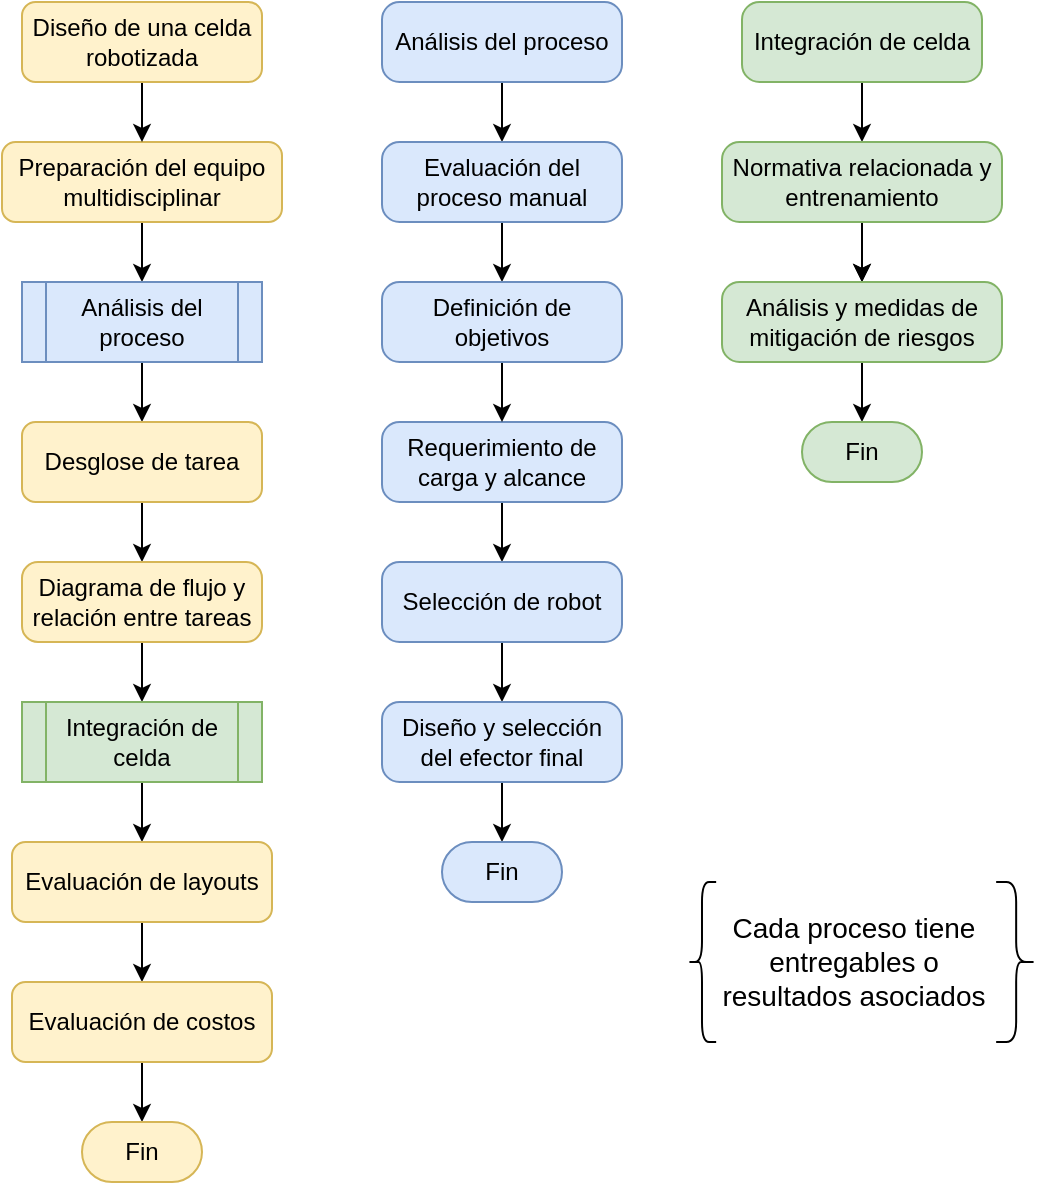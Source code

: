 <mxfile version="26.0.4" pages="2">
  <diagram name="Celda" id="cELtu88c68Kly-jW6T41">
    <mxGraphModel dx="794" dy="511" grid="1" gridSize="10" guides="1" tooltips="1" connect="1" arrows="1" fold="1" page="1" pageScale="1" pageWidth="827" pageHeight="1169" math="0" shadow="0">
      <root>
        <mxCell id="0" />
        <mxCell id="1" parent="0" />
        <mxCell id="6xs6BoQsWtMU3zeOVaQ7-3" value="" style="edgeStyle=orthogonalEdgeStyle;rounded=0;orthogonalLoop=1;jettySize=auto;html=1;entryX=0.5;entryY=0;entryDx=0;entryDy=0;" parent="1" source="6xs6BoQsWtMU3zeOVaQ7-1" target="6xs6BoQsWtMU3zeOVaQ7-11" edge="1">
          <mxGeometry relative="1" as="geometry">
            <mxPoint x="140" y="190" as="targetPoint" />
          </mxGeometry>
        </mxCell>
        <mxCell id="6xs6BoQsWtMU3zeOVaQ7-1" value="Preparación del equipo multidisciplinar" style="rounded=1;whiteSpace=wrap;html=1;arcSize=17;fillColor=#fff2cc;strokeColor=#d6b656;" parent="1" vertex="1">
          <mxGeometry x="70" y="110" width="140" height="40" as="geometry" />
        </mxCell>
        <mxCell id="6xs6BoQsWtMU3zeOVaQ7-5" value="" style="edgeStyle=orthogonalEdgeStyle;rounded=0;orthogonalLoop=1;jettySize=auto;html=1;exitX=0.5;exitY=1;exitDx=0;exitDy=0;" parent="1" source="6xs6BoQsWtMU3zeOVaQ7-11" target="6xs6BoQsWtMU3zeOVaQ7-4" edge="1">
          <mxGeometry relative="1" as="geometry">
            <mxPoint x="140" y="230" as="sourcePoint" />
          </mxGeometry>
        </mxCell>
        <mxCell id="6xs6BoQsWtMU3zeOVaQ7-8" value="" style="edgeStyle=orthogonalEdgeStyle;rounded=0;orthogonalLoop=1;jettySize=auto;html=1;" parent="1" source="6xs6BoQsWtMU3zeOVaQ7-4" target="6xs6BoQsWtMU3zeOVaQ7-7" edge="1">
          <mxGeometry relative="1" as="geometry" />
        </mxCell>
        <mxCell id="6xs6BoQsWtMU3zeOVaQ7-4" value="Desglose de tarea" style="rounded=1;whiteSpace=wrap;html=1;arcSize=17;fillColor=#fff2cc;strokeColor=#d6b656;" parent="1" vertex="1">
          <mxGeometry x="80" y="250" width="120" height="40" as="geometry" />
        </mxCell>
        <mxCell id="6xs6BoQsWtMU3zeOVaQ7-10" value="" style="edgeStyle=orthogonalEdgeStyle;rounded=0;orthogonalLoop=1;jettySize=auto;html=1;entryX=0.5;entryY=0;entryDx=0;entryDy=0;" parent="1" source="6xs6BoQsWtMU3zeOVaQ7-7" target="6xs6BoQsWtMU3zeOVaQ7-37" edge="1">
          <mxGeometry relative="1" as="geometry">
            <mxPoint x="140" y="390" as="targetPoint" />
          </mxGeometry>
        </mxCell>
        <mxCell id="6xs6BoQsWtMU3zeOVaQ7-7" value="Diagrama de flujo y relación entre tareas" style="rounded=1;whiteSpace=wrap;html=1;arcSize=20;fillColor=#fff2cc;strokeColor=#d6b656;" parent="1" vertex="1">
          <mxGeometry x="80" y="320" width="120" height="40" as="geometry" />
        </mxCell>
        <mxCell id="6xs6BoQsWtMU3zeOVaQ7-29" value="" style="edgeStyle=orthogonalEdgeStyle;rounded=0;orthogonalLoop=1;jettySize=auto;html=1;exitX=0.5;exitY=1;exitDx=0;exitDy=0;" parent="1" source="6xs6BoQsWtMU3zeOVaQ7-37" target="6xs6BoQsWtMU3zeOVaQ7-28" edge="1">
          <mxGeometry relative="1" as="geometry">
            <mxPoint x="140" y="430" as="sourcePoint" />
          </mxGeometry>
        </mxCell>
        <mxCell id="6xs6BoQsWtMU3zeOVaQ7-11" value="Análisis&amp;nbsp;del proceso" style="shape=process;whiteSpace=wrap;html=1;backgroundOutline=1;fillColor=#dae8fc;strokeColor=#6c8ebf;" parent="1" vertex="1">
          <mxGeometry x="80" y="180" width="120" height="40" as="geometry" />
        </mxCell>
        <mxCell id="6xs6BoQsWtMU3zeOVaQ7-14" value="" style="edgeStyle=orthogonalEdgeStyle;rounded=0;orthogonalLoop=1;jettySize=auto;html=1;exitX=0.5;exitY=1;exitDx=0;exitDy=0;" parent="1" source="6xs6BoQsWtMU3zeOVaQ7-31" target="6xs6BoQsWtMU3zeOVaQ7-13" edge="1">
          <mxGeometry relative="1" as="geometry">
            <mxPoint x="320" y="80" as="sourcePoint" />
          </mxGeometry>
        </mxCell>
        <mxCell id="6xs6BoQsWtMU3zeOVaQ7-21" value="" style="edgeStyle=orthogonalEdgeStyle;rounded=0;orthogonalLoop=1;jettySize=auto;html=1;" parent="1" source="6xs6BoQsWtMU3zeOVaQ7-13" target="6xs6BoQsWtMU3zeOVaQ7-20" edge="1">
          <mxGeometry relative="1" as="geometry" />
        </mxCell>
        <mxCell id="6xs6BoQsWtMU3zeOVaQ7-13" value="Evaluación del proceso manual" style="rounded=1;whiteSpace=wrap;html=1;arcSize=22;fillColor=#dae8fc;strokeColor=#6c8ebf;" parent="1" vertex="1">
          <mxGeometry x="260" y="110" width="120" height="40" as="geometry" />
        </mxCell>
        <mxCell id="6xs6BoQsWtMU3zeOVaQ7-18" value="" style="edgeStyle=orthogonalEdgeStyle;rounded=0;orthogonalLoop=1;jettySize=auto;html=1;" parent="1" source="6xs6BoQsWtMU3zeOVaQ7-15" target="6xs6BoQsWtMU3zeOVaQ7-17" edge="1">
          <mxGeometry relative="1" as="geometry" />
        </mxCell>
        <mxCell id="6xs6BoQsWtMU3zeOVaQ7-15" value="Requerimiento de carga y alcance" style="rounded=1;whiteSpace=wrap;html=1;arcSize=22;fillColor=#dae8fc;strokeColor=#6c8ebf;" parent="1" vertex="1">
          <mxGeometry x="260" y="250" width="120" height="40" as="geometry" />
        </mxCell>
        <mxCell id="6xs6BoQsWtMU3zeOVaQ7-25" value="" style="edgeStyle=orthogonalEdgeStyle;rounded=0;orthogonalLoop=1;jettySize=auto;html=1;" parent="1" source="6xs6BoQsWtMU3zeOVaQ7-17" target="6xs6BoQsWtMU3zeOVaQ7-24" edge="1">
          <mxGeometry relative="1" as="geometry" />
        </mxCell>
        <mxCell id="6xs6BoQsWtMU3zeOVaQ7-17" value="Selección de robot" style="whiteSpace=wrap;html=1;rounded=1;arcSize=22;fillColor=#dae8fc;strokeColor=#6c8ebf;" parent="1" vertex="1">
          <mxGeometry x="260" y="320" width="120" height="40" as="geometry" />
        </mxCell>
        <mxCell id="6xs6BoQsWtMU3zeOVaQ7-22" style="edgeStyle=orthogonalEdgeStyle;rounded=0;orthogonalLoop=1;jettySize=auto;html=1;entryX=0.5;entryY=0;entryDx=0;entryDy=0;" parent="1" source="6xs6BoQsWtMU3zeOVaQ7-20" target="6xs6BoQsWtMU3zeOVaQ7-15" edge="1">
          <mxGeometry relative="1" as="geometry" />
        </mxCell>
        <mxCell id="6xs6BoQsWtMU3zeOVaQ7-20" value="Definición de objetivos" style="rounded=1;whiteSpace=wrap;html=1;arcSize=22;fillColor=#dae8fc;strokeColor=#6c8ebf;" parent="1" vertex="1">
          <mxGeometry x="260" y="180" width="120" height="40" as="geometry" />
        </mxCell>
        <mxCell id="6xs6BoQsWtMU3zeOVaQ7-27" value="" style="edgeStyle=orthogonalEdgeStyle;rounded=0;orthogonalLoop=1;jettySize=auto;html=1;" parent="1" source="6xs6BoQsWtMU3zeOVaQ7-24" target="6xs6BoQsWtMU3zeOVaQ7-26" edge="1">
          <mxGeometry relative="1" as="geometry" />
        </mxCell>
        <mxCell id="6xs6BoQsWtMU3zeOVaQ7-24" value="Diseño y selección del efector final" style="whiteSpace=wrap;html=1;rounded=1;arcSize=22;fillColor=#dae8fc;strokeColor=#6c8ebf;" parent="1" vertex="1">
          <mxGeometry x="260" y="390" width="120" height="40" as="geometry" />
        </mxCell>
        <mxCell id="6xs6BoQsWtMU3zeOVaQ7-26" value="Fin" style="whiteSpace=wrap;html=1;rounded=1;arcSize=50;fillColor=#dae8fc;strokeColor=#6c8ebf;" parent="1" vertex="1">
          <mxGeometry x="290" y="460" width="60" height="30" as="geometry" />
        </mxCell>
        <mxCell id="6xs6BoQsWtMU3zeOVaQ7-42" value="" style="edgeStyle=orthogonalEdgeStyle;rounded=0;orthogonalLoop=1;jettySize=auto;html=1;" parent="1" source="6xs6BoQsWtMU3zeOVaQ7-28" target="6xs6BoQsWtMU3zeOVaQ7-41" edge="1">
          <mxGeometry relative="1" as="geometry" />
        </mxCell>
        <mxCell id="6xs6BoQsWtMU3zeOVaQ7-28" value="Evaluación de layouts" style="rounded=1;whiteSpace=wrap;html=1;arcSize=17;fillColor=#fff2cc;strokeColor=#d6b656;" parent="1" vertex="1">
          <mxGeometry x="75" y="460" width="130" height="40" as="geometry" />
        </mxCell>
        <mxCell id="6xs6BoQsWtMU3zeOVaQ7-31" value="Análisis del proceso" style="rounded=1;whiteSpace=wrap;html=1;arcSize=22;fillColor=#dae8fc;strokeColor=#6c8ebf;" parent="1" vertex="1">
          <mxGeometry x="260" y="40" width="120" height="40" as="geometry" />
        </mxCell>
        <mxCell id="6xs6BoQsWtMU3zeOVaQ7-34" value="" style="edgeStyle=orthogonalEdgeStyle;rounded=0;orthogonalLoop=1;jettySize=auto;html=1;" parent="1" source="6xs6BoQsWtMU3zeOVaQ7-32" target="6xs6BoQsWtMU3zeOVaQ7-33" edge="1">
          <mxGeometry relative="1" as="geometry" />
        </mxCell>
        <mxCell id="6xs6BoQsWtMU3zeOVaQ7-32" value="Integración de celda" style="rounded=1;whiteSpace=wrap;html=1;arcSize=22;fillColor=#d5e8d4;strokeColor=#82b366;" parent="1" vertex="1">
          <mxGeometry x="440" y="40" width="120" height="40" as="geometry" />
        </mxCell>
        <mxCell id="6xs6BoQsWtMU3zeOVaQ7-36" value="" style="edgeStyle=orthogonalEdgeStyle;rounded=0;orthogonalLoop=1;jettySize=auto;html=1;" parent="1" source="6xs6BoQsWtMU3zeOVaQ7-33" target="6xs6BoQsWtMU3zeOVaQ7-35" edge="1">
          <mxGeometry relative="1" as="geometry" />
        </mxCell>
        <mxCell id="6xs6BoQsWtMU3zeOVaQ7-38" value="" style="edgeStyle=orthogonalEdgeStyle;rounded=0;orthogonalLoop=1;jettySize=auto;html=1;" parent="1" source="6xs6BoQsWtMU3zeOVaQ7-33" target="6xs6BoQsWtMU3zeOVaQ7-35" edge="1">
          <mxGeometry relative="1" as="geometry" />
        </mxCell>
        <mxCell id="6xs6BoQsWtMU3zeOVaQ7-33" value="Normativa relacionada y entrenamiento" style="rounded=1;whiteSpace=wrap;html=1;arcSize=22;fillColor=#d5e8d4;strokeColor=#82b366;" parent="1" vertex="1">
          <mxGeometry x="430" y="110" width="140" height="40" as="geometry" />
        </mxCell>
        <mxCell id="6xs6BoQsWtMU3zeOVaQ7-40" value="" style="edgeStyle=orthogonalEdgeStyle;rounded=0;orthogonalLoop=1;jettySize=auto;html=1;" parent="1" source="6xs6BoQsWtMU3zeOVaQ7-35" target="6xs6BoQsWtMU3zeOVaQ7-39" edge="1">
          <mxGeometry relative="1" as="geometry" />
        </mxCell>
        <mxCell id="6xs6BoQsWtMU3zeOVaQ7-35" value="Análisis y medidas de mitigación de riesgos" style="rounded=1;whiteSpace=wrap;html=1;arcSize=22;fillColor=#d5e8d4;strokeColor=#82b366;" parent="1" vertex="1">
          <mxGeometry x="430" y="180" width="140" height="40" as="geometry" />
        </mxCell>
        <mxCell id="6xs6BoQsWtMU3zeOVaQ7-37" value="Integración de celda" style="shape=process;whiteSpace=wrap;html=1;backgroundOutline=1;fillColor=#d5e8d4;strokeColor=#82b366;" parent="1" vertex="1">
          <mxGeometry x="80" y="390" width="120" height="40" as="geometry" />
        </mxCell>
        <mxCell id="6xs6BoQsWtMU3zeOVaQ7-39" value="Fin" style="whiteSpace=wrap;html=1;rounded=1;arcSize=50;fillColor=#d5e8d4;strokeColor=#82b366;" parent="1" vertex="1">
          <mxGeometry x="470" y="250" width="60" height="30" as="geometry" />
        </mxCell>
        <mxCell id="6xs6BoQsWtMU3zeOVaQ7-44" value="" style="edgeStyle=orthogonalEdgeStyle;rounded=0;orthogonalLoop=1;jettySize=auto;html=1;" parent="1" source="6xs6BoQsWtMU3zeOVaQ7-41" target="6xs6BoQsWtMU3zeOVaQ7-43" edge="1">
          <mxGeometry relative="1" as="geometry" />
        </mxCell>
        <mxCell id="6xs6BoQsWtMU3zeOVaQ7-41" value="Evaluación de costos" style="rounded=1;whiteSpace=wrap;html=1;arcSize=17;fillColor=#fff2cc;strokeColor=#d6b656;" parent="1" vertex="1">
          <mxGeometry x="75" y="530" width="130" height="40" as="geometry" />
        </mxCell>
        <mxCell id="6xs6BoQsWtMU3zeOVaQ7-43" value="Fin" style="whiteSpace=wrap;html=1;rounded=1;arcSize=50;fillColor=#fff2cc;strokeColor=#d6b656;" parent="1" vertex="1">
          <mxGeometry x="110" y="600" width="60" height="30" as="geometry" />
        </mxCell>
        <mxCell id="6xs6BoQsWtMU3zeOVaQ7-46" style="edgeStyle=orthogonalEdgeStyle;rounded=0;orthogonalLoop=1;jettySize=auto;html=1;entryX=0.5;entryY=0;entryDx=0;entryDy=0;" parent="1" source="6xs6BoQsWtMU3zeOVaQ7-45" target="6xs6BoQsWtMU3zeOVaQ7-1" edge="1">
          <mxGeometry relative="1" as="geometry" />
        </mxCell>
        <mxCell id="6xs6BoQsWtMU3zeOVaQ7-45" value="Diseño de una celda robotizada" style="rounded=1;whiteSpace=wrap;html=1;arcSize=17;fillColor=#fff2cc;strokeColor=#d6b656;" parent="1" vertex="1">
          <mxGeometry x="80" y="40" width="120" height="40" as="geometry" />
        </mxCell>
        <mxCell id="6xs6BoQsWtMU3zeOVaQ7-47" value="" style="shape=curlyBracket;whiteSpace=wrap;html=1;rounded=1;labelPosition=left;verticalLabelPosition=middle;align=right;verticalAlign=middle;" parent="1" vertex="1">
          <mxGeometry x="412.91" y="480" width="14.17" height="80" as="geometry" />
        </mxCell>
        <mxCell id="6xs6BoQsWtMU3zeOVaQ7-49" value="Cada proceso tiene entregables o resultados asociados" style="text;html=1;align=center;verticalAlign=middle;whiteSpace=wrap;rounded=0;fontSize=14;" parent="1" vertex="1">
          <mxGeometry x="421.25" y="470" width="150" height="100" as="geometry" />
        </mxCell>
        <mxCell id="6xs6BoQsWtMU3zeOVaQ7-50" value="" style="shape=curlyBracket;whiteSpace=wrap;html=1;rounded=1;flipH=1;labelPosition=right;verticalLabelPosition=middle;align=left;verticalAlign=middle;" parent="1" vertex="1">
          <mxGeometry x="567.08" y="480" width="20" height="80" as="geometry" />
        </mxCell>
      </root>
    </mxGraphModel>
  </diagram>
  <diagram id="HppBDCXzRI99JmloHH2U" name="Rutina">
    <mxGraphModel dx="1134" dy="730" grid="1" gridSize="10" guides="1" tooltips="1" connect="1" arrows="1" fold="1" page="1" pageScale="1" pageWidth="827" pageHeight="1169" math="0" shadow="0">
      <root>
        <mxCell id="0" />
        <mxCell id="1" parent="0" />
        <mxCell id="OnIn4h7PG8FYEWYEKPff-5" style="edgeStyle=orthogonalEdgeStyle;rounded=0;orthogonalLoop=1;jettySize=auto;html=1;entryX=0.5;entryY=0;entryDx=0;entryDy=0;" edge="1" parent="1" source="OnIn4h7PG8FYEWYEKPff-1" target="OnIn4h7PG8FYEWYEKPff-4">
          <mxGeometry relative="1" as="geometry" />
        </mxCell>
        <mxCell id="OnIn4h7PG8FYEWYEKPff-1" value="Inicio" style="rounded=1;whiteSpace=wrap;html=1;arcSize=50;fillColor=#fff2cc;strokeColor=#d6b656;" vertex="1" parent="1">
          <mxGeometry x="120.06" y="50" width="80" height="40" as="geometry" />
        </mxCell>
        <mxCell id="OnIn4h7PG8FYEWYEKPff-13" value="False" style="edgeStyle=orthogonalEdgeStyle;rounded=0;orthogonalLoop=1;jettySize=auto;html=1;" edge="1" parent="1" source="OnIn4h7PG8FYEWYEKPff-4" target="OnIn4h7PG8FYEWYEKPff-12">
          <mxGeometry x="-0.091" y="10" relative="1" as="geometry">
            <mxPoint as="offset" />
          </mxGeometry>
        </mxCell>
        <mxCell id="OnIn4h7PG8FYEWYEKPff-17" value="True" style="edgeStyle=orthogonalEdgeStyle;rounded=0;orthogonalLoop=1;jettySize=auto;html=1;entryX=0.5;entryY=0;entryDx=0;entryDy=0;" edge="1" parent="1" source="OnIn4h7PG8FYEWYEKPff-4" target="OnIn4h7PG8FYEWYEKPff-18">
          <mxGeometry x="0.201" y="-20" relative="1" as="geometry">
            <mxPoint x="160.06" y="260" as="targetPoint" />
            <mxPoint as="offset" />
          </mxGeometry>
        </mxCell>
        <mxCell id="OnIn4h7PG8FYEWYEKPff-4" value="S7 y S8 y S9" style="rhombus;whiteSpace=wrap;html=1;fillColor=#fff2cc;strokeColor=#d6b656;" vertex="1" parent="1">
          <mxGeometry x="115.06" y="150" width="90" height="80" as="geometry" />
        </mxCell>
        <mxCell id="OnIn4h7PG8FYEWYEKPff-7" value="" style="endArrow=none;html=1;rounded=0;" edge="1" parent="1">
          <mxGeometry width="50" height="50" relative="1" as="geometry">
            <mxPoint x="137.06" y="183" as="sourcePoint" />
            <mxPoint x="127.06" y="183" as="targetPoint" />
          </mxGeometry>
        </mxCell>
        <mxCell id="OnIn4h7PG8FYEWYEKPff-8" value="" style="endArrow=none;html=1;rounded=0;" edge="1" parent="1">
          <mxGeometry width="50" height="50" relative="1" as="geometry">
            <mxPoint x="165.06" y="183" as="sourcePoint" />
            <mxPoint x="155.06" y="183" as="targetPoint" />
          </mxGeometry>
        </mxCell>
        <mxCell id="OnIn4h7PG8FYEWYEKPff-44" style="edgeStyle=orthogonalEdgeStyle;rounded=0;orthogonalLoop=1;jettySize=auto;html=1;entryX=0.5;entryY=0;entryDx=0;entryDy=0;" edge="1" parent="1" source="OnIn4h7PG8FYEWYEKPff-12" target="OnIn4h7PG8FYEWYEKPff-4">
          <mxGeometry relative="1" as="geometry">
            <Array as="points">
              <mxPoint x="420" y="190" />
              <mxPoint x="420" y="120" />
              <mxPoint x="160" y="120" />
            </Array>
          </mxGeometry>
        </mxCell>
        <mxCell id="OnIn4h7PG8FYEWYEKPff-12" value="Stop y advertencia" style="rounded=1;whiteSpace=wrap;html=1;fillColor=#fff2cc;strokeColor=#d6b656;" vertex="1" parent="1">
          <mxGeometry x="260.06" y="170" width="130" height="40" as="geometry" />
        </mxCell>
        <mxCell id="OnIn4h7PG8FYEWYEKPff-25" value="True" style="edgeStyle=orthogonalEdgeStyle;rounded=0;orthogonalLoop=1;jettySize=auto;html=1;entryX=0;entryY=0.5;entryDx=0;entryDy=0;" edge="1" parent="1" source="OnIn4h7PG8FYEWYEKPff-18" target="OnIn4h7PG8FYEWYEKPff-24">
          <mxGeometry x="-0.091" y="10" relative="1" as="geometry">
            <mxPoint as="offset" />
          </mxGeometry>
        </mxCell>
        <mxCell id="OnIn4h7PG8FYEWYEKPff-29" style="edgeStyle=orthogonalEdgeStyle;rounded=0;orthogonalLoop=1;jettySize=auto;html=1;entryX=0.5;entryY=0;entryDx=0;entryDy=0;" edge="1" parent="1" source="OnIn4h7PG8FYEWYEKPff-18" target="OnIn4h7PG8FYEWYEKPff-27">
          <mxGeometry relative="1" as="geometry" />
        </mxCell>
        <mxCell id="OnIn4h7PG8FYEWYEKPff-30" value="False" style="edgeLabel;html=1;align=center;verticalAlign=middle;resizable=0;points=[];" vertex="1" connectable="0" parent="OnIn4h7PG8FYEWYEKPff-29">
          <mxGeometry x="0.188" y="1" relative="1" as="geometry">
            <mxPoint x="-21" as="offset" />
          </mxGeometry>
        </mxCell>
        <mxCell id="OnIn4h7PG8FYEWYEKPff-18" value="S1 y S2&lt;br&gt;y C1 = 0" style="rhombus;whiteSpace=wrap;html=1;fillColor=#fff2cc;strokeColor=#d6b656;" vertex="1" parent="1">
          <mxGeometry x="115.06" y="260" width="90" height="80" as="geometry" />
        </mxCell>
        <mxCell id="OnIn4h7PG8FYEWYEKPff-46" style="edgeStyle=orthogonalEdgeStyle;rounded=0;orthogonalLoop=1;jettySize=auto;html=1;entryX=0.5;entryY=0;entryDx=0;entryDy=0;" edge="1" parent="1" source="OnIn4h7PG8FYEWYEKPff-24" target="OnIn4h7PG8FYEWYEKPff-4">
          <mxGeometry relative="1" as="geometry">
            <Array as="points">
              <mxPoint x="420" y="300" />
              <mxPoint x="420" y="120" />
              <mxPoint x="160" y="120" />
            </Array>
          </mxGeometry>
        </mxCell>
        <mxCell id="OnIn4h7PG8FYEWYEKPff-24" value="Cycle_BlackMold" style="shape=process;whiteSpace=wrap;html=1;backgroundOutline=1;fillColor=#dae8fc;strokeColor=#6c8ebf;" vertex="1" parent="1">
          <mxGeometry x="260.06" y="280" width="130" height="40" as="geometry" />
        </mxCell>
        <mxCell id="OnIn4h7PG8FYEWYEKPff-26" value="True" style="edgeStyle=orthogonalEdgeStyle;rounded=0;orthogonalLoop=1;jettySize=auto;html=1;entryX=0;entryY=0.5;entryDx=0;entryDy=0;" edge="1" source="OnIn4h7PG8FYEWYEKPff-27" target="OnIn4h7PG8FYEWYEKPff-28" parent="1">
          <mxGeometry x="-0.091" y="10" relative="1" as="geometry">
            <mxPoint as="offset" />
          </mxGeometry>
        </mxCell>
        <mxCell id="OnIn4h7PG8FYEWYEKPff-34" value="False" style="edgeStyle=orthogonalEdgeStyle;rounded=0;orthogonalLoop=1;jettySize=auto;html=1;entryX=0.5;entryY=0;entryDx=0;entryDy=0;" edge="1" parent="1" source="OnIn4h7PG8FYEWYEKPff-27" target="OnIn4h7PG8FYEWYEKPff-32">
          <mxGeometry x="0.202" y="-20" relative="1" as="geometry">
            <mxPoint as="offset" />
          </mxGeometry>
        </mxCell>
        <mxCell id="OnIn4h7PG8FYEWYEKPff-27" value="S3 y S4&lt;br&gt;y C1 = 1" style="rhombus;whiteSpace=wrap;html=1;fillColor=#fff2cc;strokeColor=#d6b656;" vertex="1" parent="1">
          <mxGeometry x="115.06" y="370" width="90" height="80" as="geometry" />
        </mxCell>
        <mxCell id="OnIn4h7PG8FYEWYEKPff-47" style="edgeStyle=orthogonalEdgeStyle;rounded=0;orthogonalLoop=1;jettySize=auto;html=1;entryX=0.5;entryY=0;entryDx=0;entryDy=0;" edge="1" parent="1" source="OnIn4h7PG8FYEWYEKPff-28" target="OnIn4h7PG8FYEWYEKPff-4">
          <mxGeometry relative="1" as="geometry">
            <Array as="points">
              <mxPoint x="420" y="410" />
              <mxPoint x="420" y="120" />
              <mxPoint x="160" y="120" />
            </Array>
          </mxGeometry>
        </mxCell>
        <mxCell id="OnIn4h7PG8FYEWYEKPff-28" value="Cycle_RedMold" style="shape=process;whiteSpace=wrap;html=1;backgroundOutline=1;fillColor=#dae8fc;strokeColor=#6c8ebf;" vertex="1" parent="1">
          <mxGeometry x="260.06" y="390" width="130" height="40" as="geometry" />
        </mxCell>
        <mxCell id="OnIn4h7PG8FYEWYEKPff-31" value="True" style="edgeStyle=orthogonalEdgeStyle;rounded=0;orthogonalLoop=1;jettySize=auto;html=1;entryX=0;entryY=0.5;entryDx=0;entryDy=0;" edge="1" source="OnIn4h7PG8FYEWYEKPff-32" target="OnIn4h7PG8FYEWYEKPff-33" parent="1">
          <mxGeometry x="-0.091" y="10" relative="1" as="geometry">
            <mxPoint as="offset" />
          </mxGeometry>
        </mxCell>
        <mxCell id="OnIn4h7PG8FYEWYEKPff-37" style="edgeStyle=orthogonalEdgeStyle;rounded=0;orthogonalLoop=1;jettySize=auto;html=1;entryX=0.5;entryY=0;entryDx=0;entryDy=0;exitX=0;exitY=0.5;exitDx=0;exitDy=0;" edge="1" parent="1" source="OnIn4h7PG8FYEWYEKPff-32" target="OnIn4h7PG8FYEWYEKPff-4">
          <mxGeometry relative="1" as="geometry">
            <Array as="points">
              <mxPoint x="90" y="520" />
              <mxPoint x="90" y="120" />
              <mxPoint x="160" y="120" />
            </Array>
          </mxGeometry>
        </mxCell>
        <mxCell id="OnIn4h7PG8FYEWYEKPff-32" value="S5 y S6&lt;br&gt;y C1 = 2" style="rhombus;whiteSpace=wrap;html=1;fillColor=#fff2cc;strokeColor=#d6b656;" vertex="1" parent="1">
          <mxGeometry x="115.06" y="480" width="90" height="80" as="geometry" />
        </mxCell>
        <mxCell id="OnIn4h7PG8FYEWYEKPff-45" style="edgeStyle=orthogonalEdgeStyle;rounded=0;orthogonalLoop=1;jettySize=auto;html=1;entryX=0.5;entryY=0;entryDx=0;entryDy=0;" edge="1" parent="1" source="OnIn4h7PG8FYEWYEKPff-33" target="OnIn4h7PG8FYEWYEKPff-4">
          <mxGeometry relative="1" as="geometry">
            <Array as="points">
              <mxPoint x="420" y="520" />
              <mxPoint x="420" y="120" />
              <mxPoint x="160" y="120" />
            </Array>
          </mxGeometry>
        </mxCell>
        <mxCell id="OnIn4h7PG8FYEWYEKPff-33" value="Cycle_BlueMold" style="shape=process;whiteSpace=wrap;html=1;backgroundOutline=1;fillColor=#dae8fc;strokeColor=#6c8ebf;" vertex="1" parent="1">
          <mxGeometry x="260.06" y="500" width="130" height="40" as="geometry" />
        </mxCell>
        <mxCell id="OnIn4h7PG8FYEWYEKPff-51" value="" style="edgeStyle=orthogonalEdgeStyle;rounded=0;orthogonalLoop=1;jettySize=auto;html=1;" edge="1" parent="1" source="OnIn4h7PG8FYEWYEKPff-49" target="OnIn4h7PG8FYEWYEKPff-50">
          <mxGeometry relative="1" as="geometry" />
        </mxCell>
        <mxCell id="OnIn4h7PG8FYEWYEKPff-49" value="SetUp_BlackMold" style="rounded=1;whiteSpace=wrap;html=1;arcSize=50;fillColor=#d5e8d4;strokeColor=#82b366;" vertex="1" parent="1">
          <mxGeometry x="655" y="120" width="120" height="40" as="geometry" />
        </mxCell>
        <mxCell id="OnIn4h7PG8FYEWYEKPff-53" value="" style="edgeStyle=orthogonalEdgeStyle;rounded=0;orthogonalLoop=1;jettySize=auto;html=1;" edge="1" parent="1" source="OnIn4h7PG8FYEWYEKPff-50" target="OnIn4h7PG8FYEWYEKPff-52">
          <mxGeometry relative="1" as="geometry" />
        </mxCell>
        <mxCell id="OnIn4h7PG8FYEWYEKPff-50" value="Take_LeftBlackMold" style="whiteSpace=wrap;html=1;rounded=1;arcSize=20;fillColor=#fff2cc;strokeColor=#d6b656;" vertex="1" parent="1">
          <mxGeometry x="655" y="190" width="120" height="40" as="geometry" />
        </mxCell>
        <mxCell id="OnIn4h7PG8FYEWYEKPff-55" value="" style="edgeStyle=orthogonalEdgeStyle;rounded=0;orthogonalLoop=1;jettySize=auto;html=1;" edge="1" parent="1" source="OnIn4h7PG8FYEWYEKPff-52" target="OnIn4h7PG8FYEWYEKPff-54">
          <mxGeometry relative="1" as="geometry" />
        </mxCell>
        <mxCell id="OnIn4h7PG8FYEWYEKPff-52" value="Drop_OnLeftInjection" style="whiteSpace=wrap;html=1;rounded=1;arcSize=20;fillColor=#fff2cc;strokeColor=#d6b656;" vertex="1" parent="1">
          <mxGeometry x="655" y="260" width="120" height="40" as="geometry" />
        </mxCell>
        <mxCell id="OnIn4h7PG8FYEWYEKPff-59" style="edgeStyle=orthogonalEdgeStyle;rounded=0;orthogonalLoop=1;jettySize=auto;html=1;entryX=0.5;entryY=0;entryDx=0;entryDy=0;" edge="1" parent="1" target="OnIn4h7PG8FYEWYEKPff-58">
          <mxGeometry relative="1" as="geometry">
            <mxPoint x="715" y="350" as="sourcePoint" />
          </mxGeometry>
        </mxCell>
        <mxCell id="OnIn4h7PG8FYEWYEKPff-54" value="Take_RightBlackMold" style="whiteSpace=wrap;html=1;rounded=1;arcSize=20;fillColor=#fff2cc;strokeColor=#d6b656;" vertex="1" parent="1">
          <mxGeometry x="655" y="330" width="120" height="40" as="geometry" />
        </mxCell>
        <mxCell id="OnIn4h7PG8FYEWYEKPff-61" value="" style="edgeStyle=orthogonalEdgeStyle;rounded=0;orthogonalLoop=1;jettySize=auto;html=1;entryX=0.5;entryY=0;entryDx=0;entryDy=0;" edge="1" parent="1" source="OnIn4h7PG8FYEWYEKPff-58" target="OnIn4h7PG8FYEWYEKPff-77">
          <mxGeometry relative="1" as="geometry">
            <mxPoint x="715" y="470" as="targetPoint" />
          </mxGeometry>
        </mxCell>
        <mxCell id="OnIn4h7PG8FYEWYEKPff-58" value="Drop_OnRightInjection" style="whiteSpace=wrap;html=1;rounded=1;arcSize=20;fillColor=#fff2cc;strokeColor=#d6b656;" vertex="1" parent="1">
          <mxGeometry x="650" y="400" width="130" height="40" as="geometry" />
        </mxCell>
        <mxCell id="OnIn4h7PG8FYEWYEKPff-66" style="edgeStyle=orthogonalEdgeStyle;rounded=0;orthogonalLoop=1;jettySize=auto;html=1;entryX=0.5;entryY=0;entryDx=0;entryDy=0;" edge="1" parent="1" source="OnIn4h7PG8FYEWYEKPff-62" target="OnIn4h7PG8FYEWYEKPff-65">
          <mxGeometry relative="1" as="geometry" />
        </mxCell>
        <mxCell id="OnIn4h7PG8FYEWYEKPff-62" value="Cycle_BlackMold" style="rounded=1;whiteSpace=wrap;html=1;arcSize=50;fillColor=#dae8fc;strokeColor=#6c8ebf;" vertex="1" parent="1">
          <mxGeometry x="476.25" y="120" width="120" height="40" as="geometry" />
        </mxCell>
        <mxCell id="OnIn4h7PG8FYEWYEKPff-70" style="edgeStyle=orthogonalEdgeStyle;rounded=0;orthogonalLoop=1;jettySize=auto;html=1;entryX=0.5;entryY=0;entryDx=0;entryDy=0;" edge="1" parent="1" source="OnIn4h7PG8FYEWYEKPff-65" target="OnIn4h7PG8FYEWYEKPff-69">
          <mxGeometry relative="1" as="geometry" />
        </mxCell>
        <mxCell id="OnIn4h7PG8FYEWYEKPff-65" value="SetUp_BlackMold" style="shape=process;whiteSpace=wrap;html=1;backgroundOutline=1;fillColor=#d5e8d4;strokeColor=#82b366;" vertex="1" parent="1">
          <mxGeometry x="473.75" y="190" width="125" height="40" as="geometry" />
        </mxCell>
        <mxCell id="OnIn4h7PG8FYEWYEKPff-72" style="edgeStyle=orthogonalEdgeStyle;rounded=0;orthogonalLoop=1;jettySize=auto;html=1;entryX=0.5;entryY=0;entryDx=0;entryDy=0;" edge="1" parent="1" target="OnIn4h7PG8FYEWYEKPff-71">
          <mxGeometry relative="1" as="geometry">
            <mxPoint x="536.25" y="290" as="sourcePoint" />
          </mxGeometry>
        </mxCell>
        <mxCell id="OnIn4h7PG8FYEWYEKPff-69" value="Esperar por A1" style="rounded=1;whiteSpace=wrap;html=1;fillColor=#fff2cc;strokeColor=#d6b656;" vertex="1" parent="1">
          <mxGeometry x="491.25" y="260" width="90" height="40" as="geometry" />
        </mxCell>
        <mxCell id="OnIn4h7PG8FYEWYEKPff-74" style="edgeStyle=orthogonalEdgeStyle;rounded=0;orthogonalLoop=1;jettySize=auto;html=1;entryX=0.5;entryY=0;entryDx=0;entryDy=0;" edge="1" parent="1" source="OnIn4h7PG8FYEWYEKPff-71" target="OnIn4h7PG8FYEWYEKPff-73">
          <mxGeometry relative="1" as="geometry" />
        </mxCell>
        <mxCell id="OnIn4h7PG8FYEWYEKPff-71" value="TearDown_BlackMold" style="shape=process;whiteSpace=wrap;html=1;backgroundOutline=1;fillColor=#f8cecc;strokeColor=#b85450;" vertex="1" parent="1">
          <mxGeometry x="460" y="330" width="152.5" height="40" as="geometry" />
        </mxCell>
        <mxCell id="OnIn4h7PG8FYEWYEKPff-76" value="" style="edgeStyle=orthogonalEdgeStyle;rounded=0;orthogonalLoop=1;jettySize=auto;html=1;" edge="1" parent="1" source="OnIn4h7PG8FYEWYEKPff-73" target="OnIn4h7PG8FYEWYEKPff-75">
          <mxGeometry relative="1" as="geometry" />
        </mxCell>
        <mxCell id="OnIn4h7PG8FYEWYEKPff-73" value="C1 = 1" style="rounded=1;whiteSpace=wrap;html=1;fillColor=#fff2cc;strokeColor=#d6b656;" vertex="1" parent="1">
          <mxGeometry x="491.25" y="400" width="90" height="40" as="geometry" />
        </mxCell>
        <mxCell id="OnIn4h7PG8FYEWYEKPff-75" value="Fin" style="whiteSpace=wrap;html=1;rounded=1;arcSize=50;fillColor=#fff2cc;strokeColor=#d6b656;" vertex="1" parent="1">
          <mxGeometry x="511.25" y="470" width="50" height="30" as="geometry" />
        </mxCell>
        <mxCell id="OnIn4h7PG8FYEWYEKPff-77" value="Fin" style="whiteSpace=wrap;html=1;rounded=1;arcSize=50;fillColor=#fff2cc;strokeColor=#d6b656;" vertex="1" parent="1">
          <mxGeometry x="690" y="470" width="50" height="30" as="geometry" />
        </mxCell>
        <mxCell id="OnIn4h7PG8FYEWYEKPff-78" value="" style="edgeStyle=orthogonalEdgeStyle;rounded=0;orthogonalLoop=1;jettySize=auto;html=1;" edge="1" source="OnIn4h7PG8FYEWYEKPff-79" target="OnIn4h7PG8FYEWYEKPff-81" parent="1">
          <mxGeometry relative="1" as="geometry" />
        </mxCell>
        <mxCell id="OnIn4h7PG8FYEWYEKPff-79" value="TearDown_BlackMold" style="rounded=1;whiteSpace=wrap;html=1;arcSize=50;fillColor=#f8cecc;strokeColor=#b85450;" vertex="1" parent="1">
          <mxGeometry x="820" y="120" width="130" height="40" as="geometry" />
        </mxCell>
        <mxCell id="OnIn4h7PG8FYEWYEKPff-80" value="" style="edgeStyle=orthogonalEdgeStyle;rounded=0;orthogonalLoop=1;jettySize=auto;html=1;" edge="1" source="OnIn4h7PG8FYEWYEKPff-81" target="OnIn4h7PG8FYEWYEKPff-83" parent="1">
          <mxGeometry relative="1" as="geometry" />
        </mxCell>
        <mxCell id="OnIn4h7PG8FYEWYEKPff-81" value="Take_LeftInjection" style="whiteSpace=wrap;html=1;rounded=1;arcSize=20;fillColor=#fff2cc;strokeColor=#d6b656;" vertex="1" parent="1">
          <mxGeometry x="832.5" y="190" width="105" height="40" as="geometry" />
        </mxCell>
        <mxCell id="OnIn4h7PG8FYEWYEKPff-82" value="" style="edgeStyle=orthogonalEdgeStyle;rounded=0;orthogonalLoop=1;jettySize=auto;html=1;" edge="1" source="OnIn4h7PG8FYEWYEKPff-83" target="OnIn4h7PG8FYEWYEKPff-85" parent="1">
          <mxGeometry relative="1" as="geometry" />
        </mxCell>
        <mxCell id="OnIn4h7PG8FYEWYEKPff-83" value="Drop_InLeftBlack" style="whiteSpace=wrap;html=1;rounded=1;arcSize=20;fillColor=#fff2cc;strokeColor=#d6b656;" vertex="1" parent="1">
          <mxGeometry x="832.5" y="260" width="105" height="40" as="geometry" />
        </mxCell>
        <mxCell id="OnIn4h7PG8FYEWYEKPff-84" style="edgeStyle=orthogonalEdgeStyle;rounded=0;orthogonalLoop=1;jettySize=auto;html=1;entryX=0.5;entryY=0;entryDx=0;entryDy=0;" edge="1" target="OnIn4h7PG8FYEWYEKPff-87" parent="1">
          <mxGeometry relative="1" as="geometry">
            <mxPoint x="885" y="350" as="sourcePoint" />
          </mxGeometry>
        </mxCell>
        <mxCell id="OnIn4h7PG8FYEWYEKPff-85" value="Take_RightInjection" style="whiteSpace=wrap;html=1;rounded=1;arcSize=20;fillColor=#fff2cc;strokeColor=#d6b656;" vertex="1" parent="1">
          <mxGeometry x="827" y="330" width="115" height="40" as="geometry" />
        </mxCell>
        <mxCell id="OnIn4h7PG8FYEWYEKPff-86" value="" style="edgeStyle=orthogonalEdgeStyle;rounded=0;orthogonalLoop=1;jettySize=auto;html=1;entryX=0.5;entryY=0;entryDx=0;entryDy=0;" edge="1" source="OnIn4h7PG8FYEWYEKPff-87" target="OnIn4h7PG8FYEWYEKPff-88" parent="1">
          <mxGeometry relative="1" as="geometry">
            <mxPoint x="885" y="470" as="targetPoint" />
          </mxGeometry>
        </mxCell>
        <mxCell id="OnIn4h7PG8FYEWYEKPff-87" value="Drop_InRightBlack" style="whiteSpace=wrap;html=1;rounded=1;arcSize=20;fillColor=#fff2cc;strokeColor=#d6b656;" vertex="1" parent="1">
          <mxGeometry x="830" y="400" width="110" height="40" as="geometry" />
        </mxCell>
        <mxCell id="OnIn4h7PG8FYEWYEKPff-88" value="Fin" style="whiteSpace=wrap;html=1;rounded=1;arcSize=50;fillColor=#fff2cc;strokeColor=#d6b656;" vertex="1" parent="1">
          <mxGeometry x="860" y="470" width="50" height="30" as="geometry" />
        </mxCell>
      </root>
    </mxGraphModel>
  </diagram>
</mxfile>
